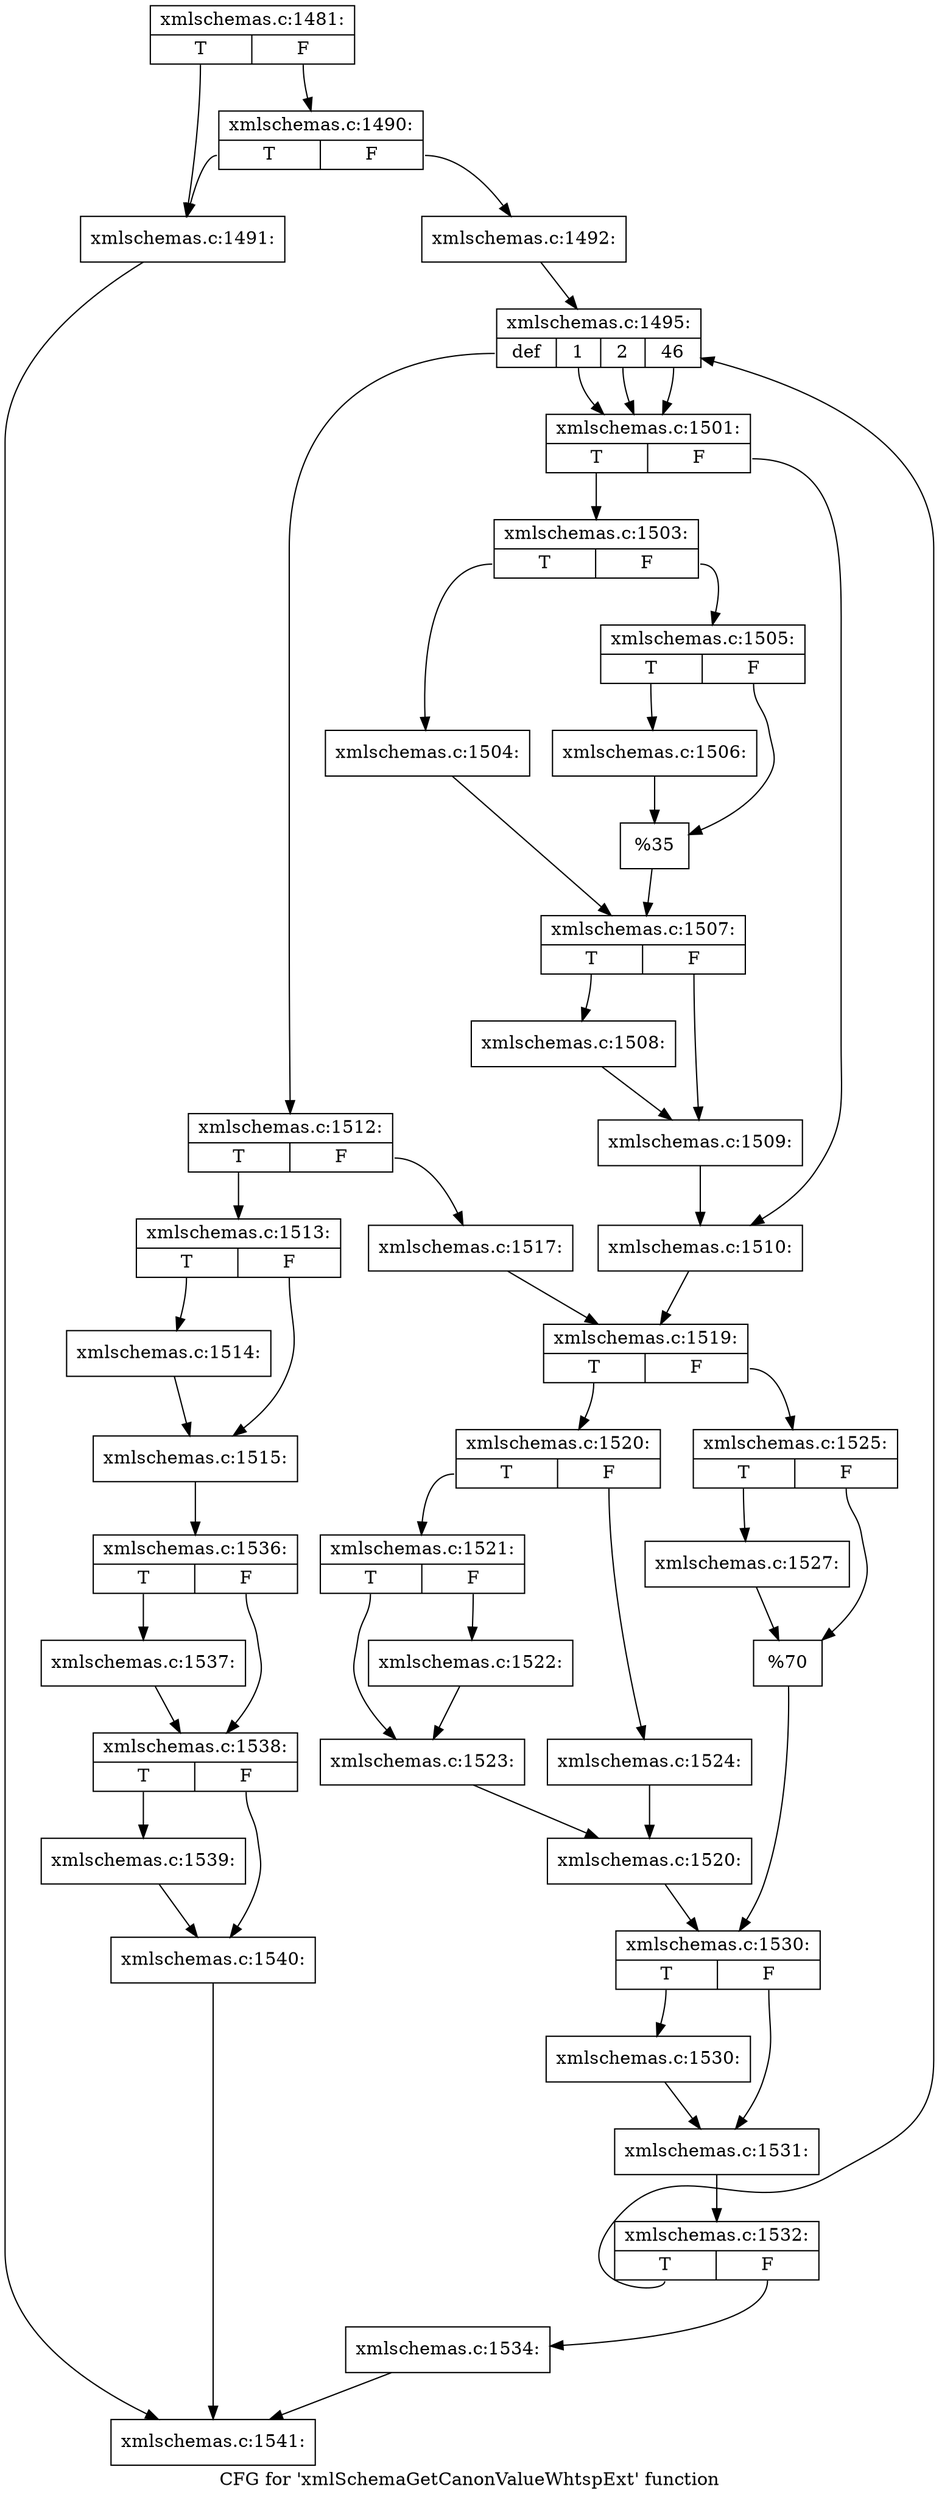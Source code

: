 digraph "CFG for 'xmlSchemaGetCanonValueWhtspExt' function" {
	label="CFG for 'xmlSchemaGetCanonValueWhtspExt' function";

	Node0x5440e80 [shape=record,label="{xmlschemas.c:1481:|{<s0>T|<s1>F}}"];
	Node0x5440e80:s0 -> Node0x544aba0;
	Node0x5440e80:s1 -> Node0x544ac40;
	Node0x544ac40 [shape=record,label="{xmlschemas.c:1490:|{<s0>T|<s1>F}}"];
	Node0x544ac40:s0 -> Node0x544aba0;
	Node0x544ac40:s1 -> Node0x544abf0;
	Node0x544aba0 [shape=record,label="{xmlschemas.c:1491:}"];
	Node0x544aba0 -> Node0x5449420;
	Node0x544abf0 [shape=record,label="{xmlschemas.c:1492:}"];
	Node0x544abf0 -> Node0x544b8d0;
	Node0x544b8d0 [shape=record,label="{xmlschemas.c:1495:|{<s0>def|<s1>1|<s2>2|<s3>46}}"];
	Node0x544b8d0:s0 -> Node0x544beb0;
	Node0x544b8d0:s1 -> Node0x544c1f0;
	Node0x544b8d0:s2 -> Node0x544c1f0;
	Node0x544b8d0:s3 -> Node0x544c1f0;
	Node0x544c1f0 [shape=record,label="{xmlschemas.c:1501:|{<s0>T|<s1>F}}"];
	Node0x544c1f0:s0 -> Node0x544c510;
	Node0x544c1f0:s1 -> Node0x544c560;
	Node0x544c510 [shape=record,label="{xmlschemas.c:1503:|{<s0>T|<s1>F}}"];
	Node0x544c510:s0 -> Node0x544c920;
	Node0x544c510:s1 -> Node0x544c9c0;
	Node0x544c920 [shape=record,label="{xmlschemas.c:1504:}"];
	Node0x544c920 -> Node0x544c970;
	Node0x544c9c0 [shape=record,label="{xmlschemas.c:1505:|{<s0>T|<s1>F}}"];
	Node0x544c9c0:s0 -> Node0x544cee0;
	Node0x544c9c0:s1 -> Node0x544cf30;
	Node0x544cee0 [shape=record,label="{xmlschemas.c:1506:}"];
	Node0x544cee0 -> Node0x544cf30;
	Node0x544cf30 [shape=record,label="{%35}"];
	Node0x544cf30 -> Node0x544c970;
	Node0x544c970 [shape=record,label="{xmlschemas.c:1507:|{<s0>T|<s1>F}}"];
	Node0x544c970:s0 -> Node0x544d570;
	Node0x544c970:s1 -> Node0x544d5c0;
	Node0x544d570 [shape=record,label="{xmlschemas.c:1508:}"];
	Node0x544d570 -> Node0x544d5c0;
	Node0x544d5c0 [shape=record,label="{xmlschemas.c:1509:}"];
	Node0x544d5c0 -> Node0x544c560;
	Node0x544c560 [shape=record,label="{xmlschemas.c:1510:}"];
	Node0x544c560 -> Node0x544bdd0;
	Node0x544beb0 [shape=record,label="{xmlschemas.c:1512:|{<s0>T|<s1>F}}"];
	Node0x544beb0:s0 -> Node0x544dc30;
	Node0x544beb0:s1 -> Node0x544dc80;
	Node0x544dc30 [shape=record,label="{xmlschemas.c:1513:|{<s0>T|<s1>F}}"];
	Node0x544dc30:s0 -> Node0x544e5d0;
	Node0x544dc30:s1 -> Node0x544e900;
	Node0x544e5d0 [shape=record,label="{xmlschemas.c:1514:}"];
	Node0x544e5d0 -> Node0x544e900;
	Node0x544e900 [shape=record,label="{xmlschemas.c:1515:}"];
	Node0x544e900 -> Node0x544e090;
	Node0x544dc80 [shape=record,label="{xmlschemas.c:1517:}"];
	Node0x544dc80 -> Node0x544bdd0;
	Node0x544bdd0 [shape=record,label="{xmlschemas.c:1519:|{<s0>T|<s1>F}}"];
	Node0x544bdd0:s0 -> Node0x544df20;
	Node0x544bdd0:s1 -> Node0x544e4f0;
	Node0x544df20 [shape=record,label="{xmlschemas.c:1520:|{<s0>T|<s1>F}}"];
	Node0x544df20:s0 -> Node0x544f910;
	Node0x544df20:s1 -> Node0x544f9b0;
	Node0x544f910 [shape=record,label="{xmlschemas.c:1521:|{<s0>T|<s1>F}}"];
	Node0x544f910:s0 -> Node0x544fd60;
	Node0x544f910:s1 -> Node0x544fd10;
	Node0x544fd10 [shape=record,label="{xmlschemas.c:1522:}"];
	Node0x544fd10 -> Node0x544fd60;
	Node0x544fd60 [shape=record,label="{xmlschemas.c:1523:}"];
	Node0x544fd60 -> Node0x544f960;
	Node0x544f9b0 [shape=record,label="{xmlschemas.c:1524:}"];
	Node0x544f9b0 -> Node0x544f960;
	Node0x544f960 [shape=record,label="{xmlschemas.c:1520:}"];
	Node0x544f960 -> Node0x544e4a0;
	Node0x544e4f0 [shape=record,label="{xmlschemas.c:1525:|{<s0>T|<s1>F}}"];
	Node0x544e4f0:s0 -> Node0x5450720;
	Node0x544e4f0:s1 -> Node0x5450770;
	Node0x5450720 [shape=record,label="{xmlschemas.c:1527:}"];
	Node0x5450720 -> Node0x5450770;
	Node0x5450770 [shape=record,label="{%70}"];
	Node0x5450770 -> Node0x544e4a0;
	Node0x544e4a0 [shape=record,label="{xmlschemas.c:1530:|{<s0>T|<s1>F}}"];
	Node0x544e4a0:s0 -> Node0x54515a0;
	Node0x544e4a0:s1 -> Node0x54515f0;
	Node0x54515a0 [shape=record,label="{xmlschemas.c:1530:}"];
	Node0x54515a0 -> Node0x54515f0;
	Node0x54515f0 [shape=record,label="{xmlschemas.c:1531:}"];
	Node0x54515f0 -> Node0x544b880;
	Node0x544b880 [shape=record,label="{xmlschemas.c:1532:|{<s0>T|<s1>F}}"];
	Node0x544b880:s0 -> Node0x544b8d0;
	Node0x544b880:s1 -> Node0x544b830;
	Node0x544b830 [shape=record,label="{xmlschemas.c:1534:}"];
	Node0x544b830 -> Node0x5449420;
	Node0x544e090 [shape=record,label="{xmlschemas.c:1536:|{<s0>T|<s1>F}}"];
	Node0x544e090:s0 -> Node0x5452180;
	Node0x544e090:s1 -> Node0x54521d0;
	Node0x5452180 [shape=record,label="{xmlschemas.c:1537:}"];
	Node0x5452180 -> Node0x54521d0;
	Node0x54521d0 [shape=record,label="{xmlschemas.c:1538:|{<s0>T|<s1>F}}"];
	Node0x54521d0:s0 -> Node0x5452900;
	Node0x54521d0:s1 -> Node0x5452950;
	Node0x5452900 [shape=record,label="{xmlschemas.c:1539:}"];
	Node0x5452900 -> Node0x5452950;
	Node0x5452950 [shape=record,label="{xmlschemas.c:1540:}"];
	Node0x5452950 -> Node0x5449420;
	Node0x5449420 [shape=record,label="{xmlschemas.c:1541:}"];
}
